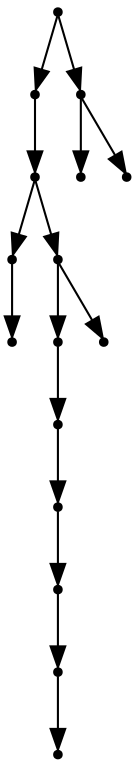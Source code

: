 digraph {
  15 [shape=point];
  11 [shape=point];
  10 [shape=point];
  1 [shape=point];
  0 [shape=point];
  9 [shape=point];
  7 [shape=point];
  6 [shape=point];
  5 [shape=point];
  4 [shape=point];
  3 [shape=point];
  2 [shape=point];
  8 [shape=point];
  14 [shape=point];
  12 [shape=point];
  13 [shape=point];
15 -> 11;
11 -> 10;
10 -> 1;
1 -> 0;
10 -> 9;
9 -> 7;
7 -> 6;
6 -> 5;
5 -> 4;
4 -> 3;
3 -> 2;
9 -> 8;
15 -> 14;
14 -> 12;
14 -> 13;
}
